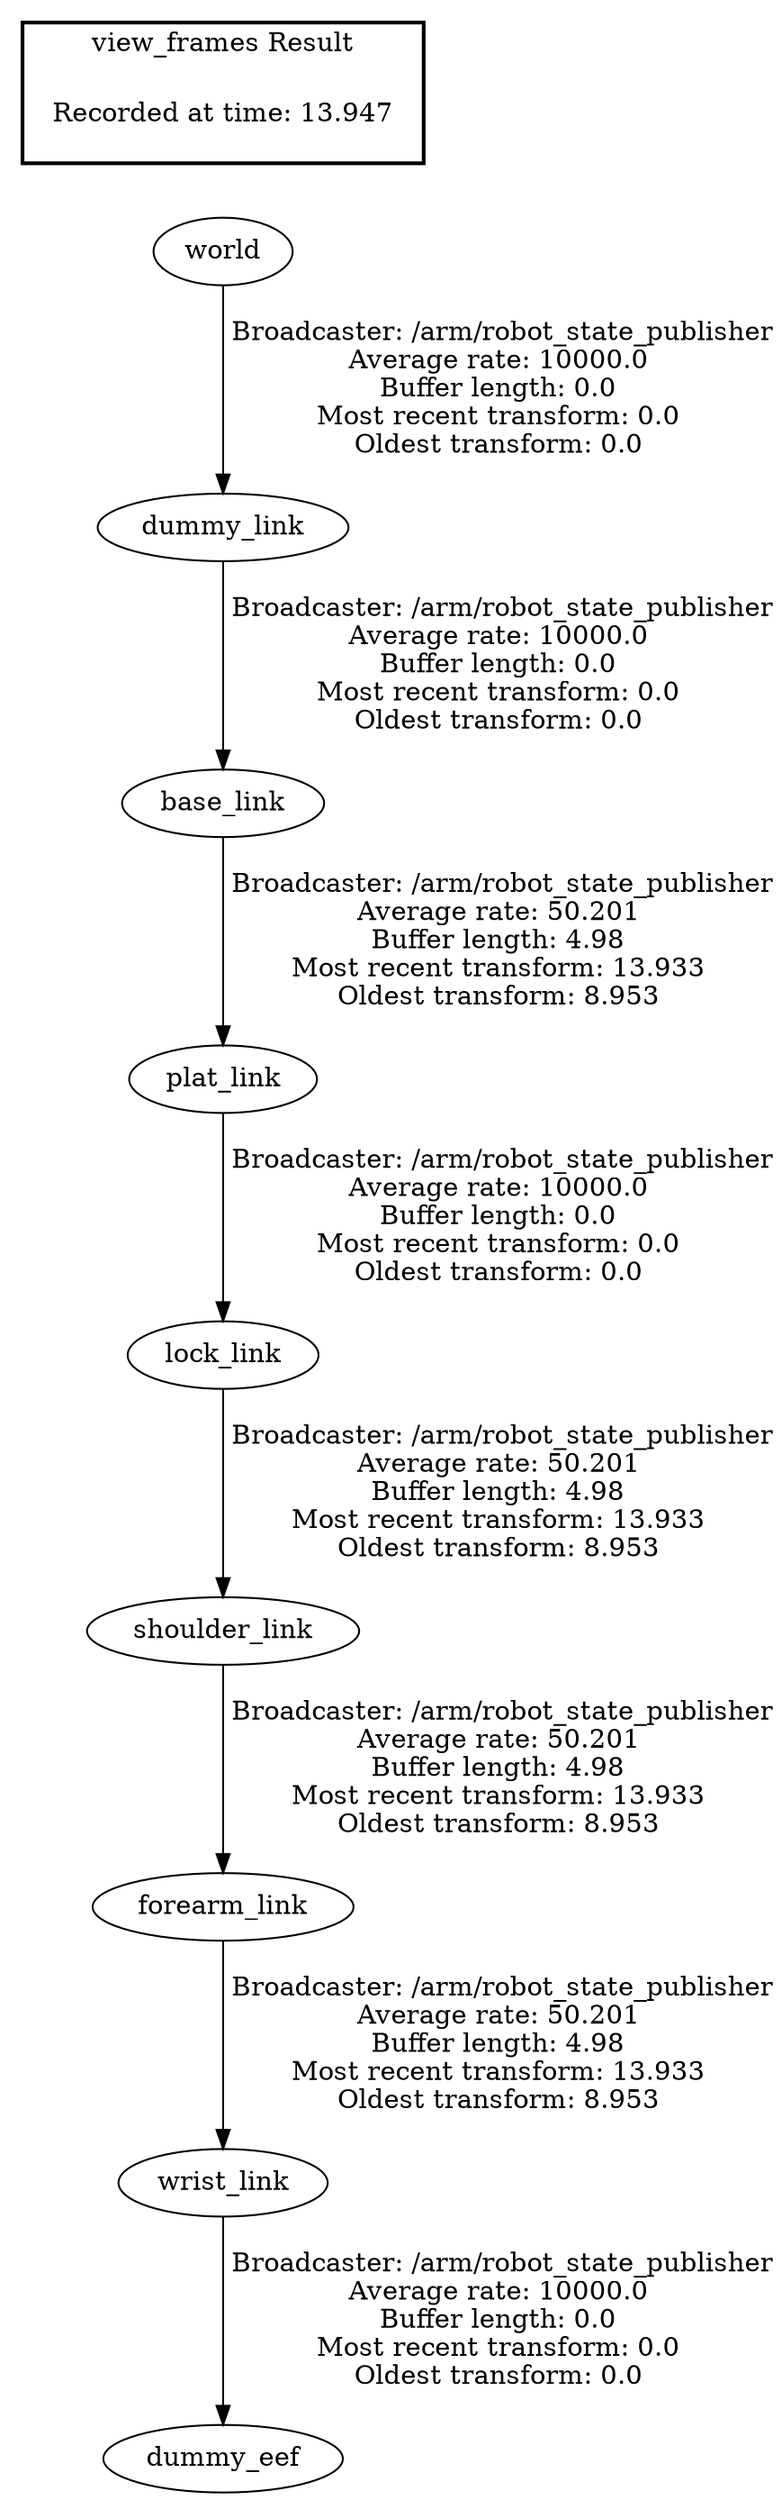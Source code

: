 digraph G {
"dummy_link" -> "base_link"[label=" Broadcaster: /arm/robot_state_publisher\nAverage rate: 10000.0\nBuffer length: 0.0\nMost recent transform: 0.0\nOldest transform: 0.0\n"];
"world" -> "dummy_link"[label=" Broadcaster: /arm/robot_state_publisher\nAverage rate: 10000.0\nBuffer length: 0.0\nMost recent transform: 0.0\nOldest transform: 0.0\n"];
"wrist_link" -> "dummy_eef"[label=" Broadcaster: /arm/robot_state_publisher\nAverage rate: 10000.0\nBuffer length: 0.0\nMost recent transform: 0.0\nOldest transform: 0.0\n"];
"forearm_link" -> "wrist_link"[label=" Broadcaster: /arm/robot_state_publisher\nAverage rate: 50.201\nBuffer length: 4.98\nMost recent transform: 13.933\nOldest transform: 8.953\n"];
"plat_link" -> "lock_link"[label=" Broadcaster: /arm/robot_state_publisher\nAverage rate: 10000.0\nBuffer length: 0.0\nMost recent transform: 0.0\nOldest transform: 0.0\n"];
"base_link" -> "plat_link"[label=" Broadcaster: /arm/robot_state_publisher\nAverage rate: 50.201\nBuffer length: 4.98\nMost recent transform: 13.933\nOldest transform: 8.953\n"];
"shoulder_link" -> "forearm_link"[label=" Broadcaster: /arm/robot_state_publisher\nAverage rate: 50.201\nBuffer length: 4.98\nMost recent transform: 13.933\nOldest transform: 8.953\n"];
"lock_link" -> "shoulder_link"[label=" Broadcaster: /arm/robot_state_publisher\nAverage rate: 50.201\nBuffer length: 4.98\nMost recent transform: 13.933\nOldest transform: 8.953\n"];
edge [style=invis];
 subgraph cluster_legend { style=bold; color=black; label ="view_frames Result";
"Recorded at time: 13.947"[ shape=plaintext ] ;
}->"world";
}